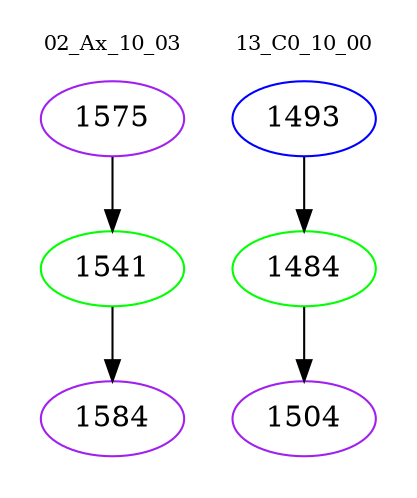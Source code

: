 digraph{
subgraph cluster_0 {
color = white
label = "02_Ax_10_03";
fontsize=10;
T0_1575 [label="1575", color="purple"]
T0_1575 -> T0_1541 [color="black"]
T0_1541 [label="1541", color="green"]
T0_1541 -> T0_1584 [color="black"]
T0_1584 [label="1584", color="purple"]
}
subgraph cluster_1 {
color = white
label = "13_C0_10_00";
fontsize=10;
T1_1493 [label="1493", color="blue"]
T1_1493 -> T1_1484 [color="black"]
T1_1484 [label="1484", color="green"]
T1_1484 -> T1_1504 [color="black"]
T1_1504 [label="1504", color="purple"]
}
}

